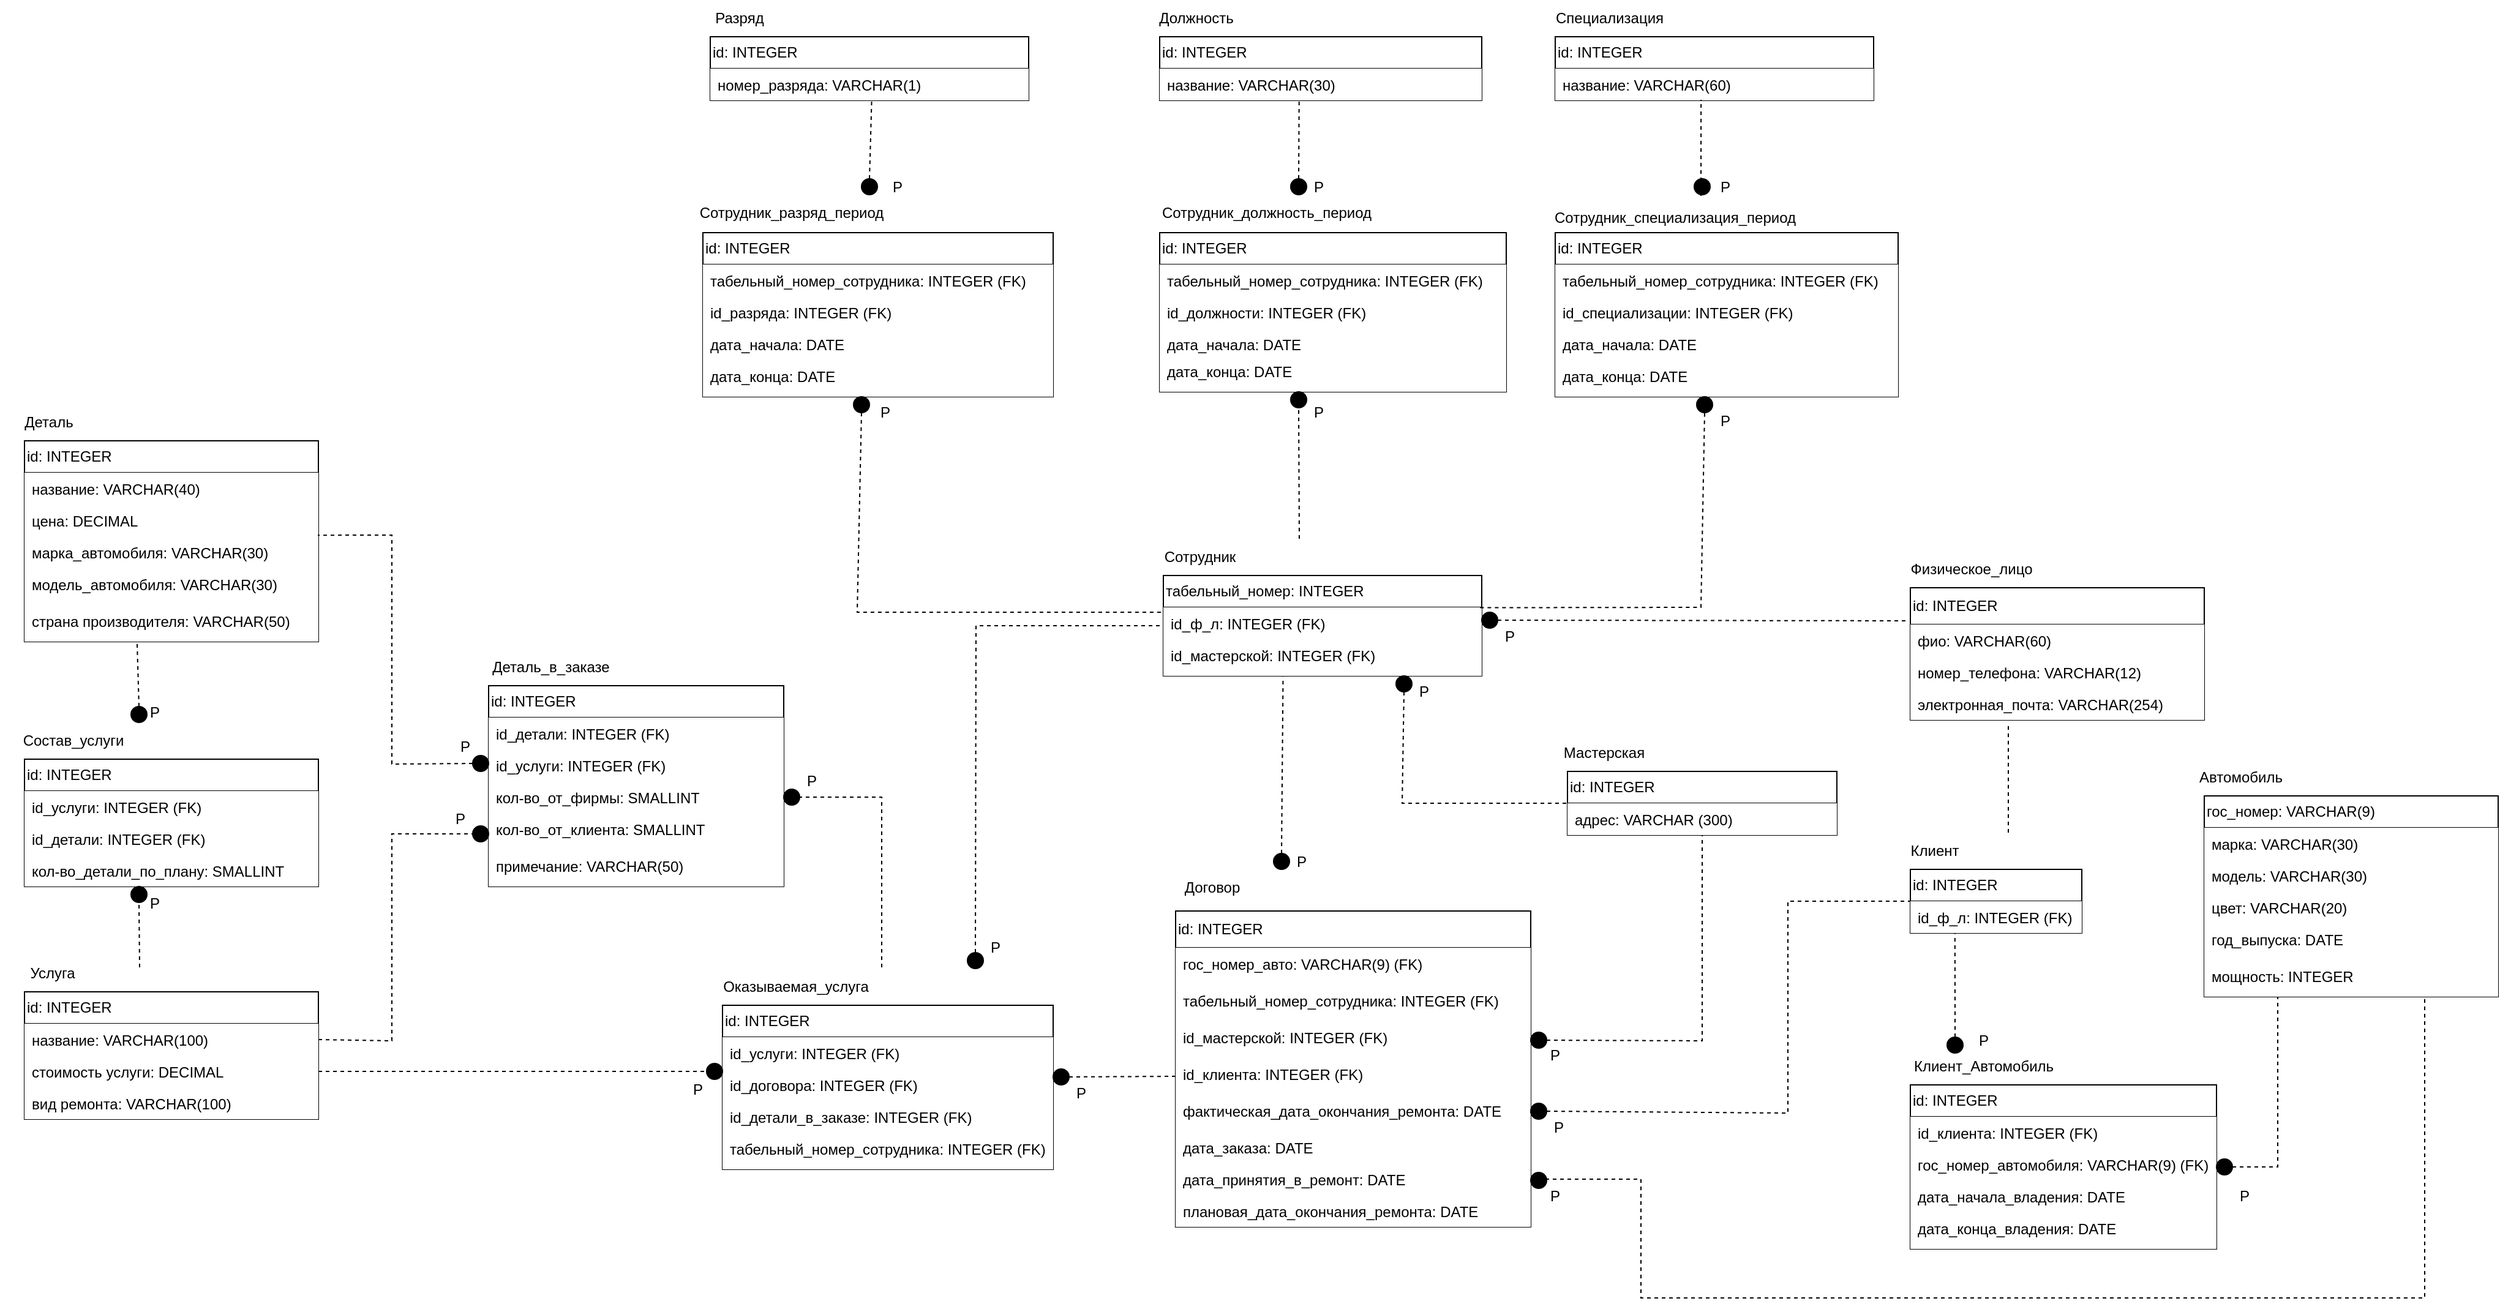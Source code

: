 <mxfile version="24.8.4">
  <diagram name="Страница — 1" id="2CVs9Xa1QXDGv1iycW3B">
    <mxGraphModel dx="3033" dy="1200" grid="1" gridSize="10" guides="1" tooltips="1" connect="1" arrows="1" fold="1" page="1" pageScale="1" pageWidth="827" pageHeight="1169" math="0" shadow="0">
      <root>
        <mxCell id="0" />
        <mxCell id="1" parent="0" />
        <mxCell id="xiNkFP151tywlJjOjJi7-1" value="id: INTEGER" style="swimlane;fontStyle=0;childLayout=stackLayout;horizontal=1;startSize=30;fillColor=default;horizontalStack=0;resizeParent=1;resizeParentMax=0;resizeLast=0;collapsible=1;marginBottom=0;html=1;align=left;" parent="1" vertex="1">
          <mxGeometry x="700" y="764" width="290" height="258" as="geometry">
            <mxRectangle x="190" y="230" width="60" height="30" as="alternateBounds" />
          </mxGeometry>
        </mxCell>
        <mxCell id="xiNkFP151tywlJjOjJi7-140" value="&lt;span style=&quot;text-wrap-mode: nowrap;&quot;&gt;гос_номер_авто: VARCHAR(9) (FK)&lt;/span&gt;" style="text;strokeColor=none;fillColor=default;spacingLeft=4;spacingRight=4;overflow=hidden;rotatable=0;points=[[0,0.5],[1,0.5]];portConstraint=eastwest;fontSize=12;whiteSpace=wrap;html=1;" parent="xiNkFP151tywlJjOjJi7-1" vertex="1">
          <mxGeometry y="30" width="290" height="30" as="geometry" />
        </mxCell>
        <mxCell id="xiNkFP151tywlJjOjJi7-141" value="&lt;span style=&quot;text-wrap-mode: nowrap;&quot;&gt;табельный_номер_сотрудника: INTEGER (FK)&lt;/span&gt;" style="text;strokeColor=none;fillColor=default;spacingLeft=4;spacingRight=4;overflow=hidden;rotatable=0;points=[[0,0.5],[1,0.5]];portConstraint=eastwest;fontSize=12;whiteSpace=wrap;html=1;" parent="xiNkFP151tywlJjOjJi7-1" vertex="1">
          <mxGeometry y="60" width="290" height="30" as="geometry" />
        </mxCell>
        <mxCell id="xiNkFP151tywlJjOjJi7-143" value="&lt;span style=&quot;text-wrap-mode: nowrap;&quot;&gt;id_мастерской: INTEGER (FK)&lt;/span&gt;" style="text;strokeColor=none;fillColor=default;spacingLeft=4;spacingRight=4;overflow=hidden;rotatable=0;points=[[0,0.5],[1,0.5]];portConstraint=eastwest;fontSize=12;whiteSpace=wrap;html=1;" parent="xiNkFP151tywlJjOjJi7-1" vertex="1">
          <mxGeometry y="90" width="290" height="30" as="geometry" />
        </mxCell>
        <mxCell id="xiNkFP151tywlJjOjJi7-144" value="&lt;span style=&quot;text-wrap-mode: nowrap;&quot;&gt;id_клиента: INTEGER (FK)&lt;/span&gt;" style="text;strokeColor=none;fillColor=default;spacingLeft=4;spacingRight=4;overflow=hidden;rotatable=0;points=[[0,0.5],[1,0.5]];portConstraint=eastwest;fontSize=12;whiteSpace=wrap;html=1;" parent="xiNkFP151tywlJjOjJi7-1" vertex="1">
          <mxGeometry y="120" width="290" height="30" as="geometry" />
        </mxCell>
        <mxCell id="xiNkFP151tywlJjOjJi7-47" value="фактическая_дата_окончания_ремонта: DATE" style="text;strokeColor=none;fillColor=default;spacingLeft=4;spacingRight=4;overflow=hidden;rotatable=0;points=[[0,0.5],[1,0.5]];portConstraint=eastwest;fontSize=12;whiteSpace=wrap;html=1;" parent="xiNkFP151tywlJjOjJi7-1" vertex="1">
          <mxGeometry y="150" width="290" height="30" as="geometry" />
        </mxCell>
        <mxCell id="xiNkFP151tywlJjOjJi7-2" value="дата_заказа: DATE" style="text;strokeColor=none;fillColor=default;align=left;verticalAlign=top;spacingLeft=4;spacingRight=4;overflow=hidden;rotatable=0;points=[[0,0.5],[1,0.5]];portConstraint=eastwest;whiteSpace=wrap;html=1;" parent="xiNkFP151tywlJjOjJi7-1" vertex="1">
          <mxGeometry y="180" width="290" height="26" as="geometry" />
        </mxCell>
        <mxCell id="xiNkFP151tywlJjOjJi7-3" value="дата_принятия_в_ремонт: DATE" style="text;strokeColor=none;fillColor=default;align=left;verticalAlign=top;spacingLeft=4;spacingRight=4;overflow=hidden;rotatable=0;points=[[0,0.5],[1,0.5]];portConstraint=eastwest;whiteSpace=wrap;html=1;" parent="xiNkFP151tywlJjOjJi7-1" vertex="1">
          <mxGeometry y="206" width="290" height="26" as="geometry" />
        </mxCell>
        <mxCell id="xiNkFP151tywlJjOjJi7-4" value="плановая_дата_окончания_ремонта: DATE" style="text;strokeColor=none;fillColor=default;align=left;verticalAlign=top;spacingLeft=4;spacingRight=4;overflow=hidden;rotatable=0;points=[[0,0.5],[1,0.5]];portConstraint=eastwest;whiteSpace=wrap;html=1;" parent="xiNkFP151tywlJjOjJi7-1" vertex="1">
          <mxGeometry y="232" width="290" height="26" as="geometry" />
        </mxCell>
        <mxCell id="xiNkFP151tywlJjOjJi7-5" value="Договор" style="text;html=1;align=center;verticalAlign=middle;whiteSpace=wrap;rounded=0;" parent="1" vertex="1">
          <mxGeometry x="700" y="730" width="60" height="30" as="geometry" />
        </mxCell>
        <mxCell id="xiNkFP151tywlJjOjJi7-6" value="id: INTEGER" style="swimlane;fontStyle=0;childLayout=stackLayout;horizontal=1;startSize=26;fillColor=default;horizontalStack=0;resizeParent=1;resizeParentMax=0;resizeLast=0;collapsible=1;marginBottom=0;html=1;align=left;" parent="1" vertex="1">
          <mxGeometry x="1020" y="650" width="220" height="52" as="geometry" />
        </mxCell>
        <mxCell id="xiNkFP151tywlJjOjJi7-7" value="адрес: VARCHAR (300)" style="text;strokeColor=none;fillColor=default;align=left;verticalAlign=top;spacingLeft=4;spacingRight=4;overflow=hidden;rotatable=0;points=[[0,0.5],[1,0.5]];portConstraint=eastwest;whiteSpace=wrap;html=1;" parent="xiNkFP151tywlJjOjJi7-6" vertex="1">
          <mxGeometry y="26" width="220" height="26" as="geometry" />
        </mxCell>
        <mxCell id="xiNkFP151tywlJjOjJi7-10" value="Мастерская" style="text;html=1;align=center;verticalAlign=middle;whiteSpace=wrap;rounded=0;" parent="1" vertex="1">
          <mxGeometry x="1020" y="620" width="60" height="30" as="geometry" />
        </mxCell>
        <mxCell id="xiNkFP151tywlJjOjJi7-11" value="гос_номер: VARCHAR(9)" style="swimlane;fontStyle=0;childLayout=stackLayout;horizontal=1;startSize=26;fillColor=default;horizontalStack=0;resizeParent=1;resizeParentMax=0;resizeLast=0;collapsible=1;marginBottom=0;html=1;align=left;" parent="1" vertex="1">
          <mxGeometry x="1540" y="670" width="240" height="164" as="geometry" />
        </mxCell>
        <mxCell id="xiNkFP151tywlJjOjJi7-12" value="марка: VARCHAR(30)" style="text;strokeColor=none;fillColor=default;align=left;verticalAlign=top;spacingLeft=4;spacingRight=4;overflow=hidden;rotatable=0;points=[[0,0.5],[1,0.5]];portConstraint=eastwest;whiteSpace=wrap;html=1;" parent="xiNkFP151tywlJjOjJi7-11" vertex="1">
          <mxGeometry y="26" width="240" height="26" as="geometry" />
        </mxCell>
        <mxCell id="xiNkFP151tywlJjOjJi7-13" value="модель: VARCHAR(30)" style="text;strokeColor=none;fillColor=default;align=left;verticalAlign=top;spacingLeft=4;spacingRight=4;overflow=hidden;rotatable=0;points=[[0,0.5],[1,0.5]];portConstraint=eastwest;whiteSpace=wrap;html=1;" parent="xiNkFP151tywlJjOjJi7-11" vertex="1">
          <mxGeometry y="52" width="240" height="26" as="geometry" />
        </mxCell>
        <mxCell id="xiNkFP151tywlJjOjJi7-14" value="цвет: VARCHAR(20)" style="text;strokeColor=none;fillColor=default;align=left;verticalAlign=top;spacingLeft=4;spacingRight=4;overflow=hidden;rotatable=0;points=[[0,0.5],[1,0.5]];portConstraint=eastwest;whiteSpace=wrap;html=1;" parent="xiNkFP151tywlJjOjJi7-11" vertex="1">
          <mxGeometry y="78" width="240" height="26" as="geometry" />
        </mxCell>
        <mxCell id="xiNkFP151tywlJjOjJi7-43" value="год_выпуска: DATE" style="text;strokeColor=none;fillColor=default;spacingLeft=4;spacingRight=4;overflow=hidden;rotatable=0;points=[[0,0.5],[1,0.5]];portConstraint=eastwest;fontSize=12;whiteSpace=wrap;html=1;" parent="xiNkFP151tywlJjOjJi7-11" vertex="1">
          <mxGeometry y="104" width="240" height="30" as="geometry" />
        </mxCell>
        <mxCell id="xiNkFP151tywlJjOjJi7-44" value="мощность: INTEGER" style="text;strokeColor=none;fillColor=default;spacingLeft=4;spacingRight=4;overflow=hidden;rotatable=0;points=[[0,0.5],[1,0.5]];portConstraint=eastwest;fontSize=12;whiteSpace=wrap;html=1;" parent="xiNkFP151tywlJjOjJi7-11" vertex="1">
          <mxGeometry y="134" width="240" height="30" as="geometry" />
        </mxCell>
        <mxCell id="xiNkFP151tywlJjOjJi7-15" value="Автомобиль" style="text;html=1;align=center;verticalAlign=middle;whiteSpace=wrap;rounded=0;" parent="1" vertex="1">
          <mxGeometry x="1540" y="640" width="60" height="30" as="geometry" />
        </mxCell>
        <mxCell id="xiNkFP151tywlJjOjJi7-16" value="id: INTEGER" style="swimlane;fontStyle=0;childLayout=stackLayout;horizontal=1;startSize=26;fillColor=default;horizontalStack=0;resizeParent=1;resizeParentMax=0;resizeLast=0;collapsible=1;marginBottom=0;html=1;align=left;" parent="1" vertex="1">
          <mxGeometry x="1300" y="730" width="140" height="52" as="geometry" />
        </mxCell>
        <mxCell id="xiNkFP151tywlJjOjJi7-17" value="id_ф_л: INTEGER (FK)" style="text;strokeColor=none;fillColor=default;align=left;verticalAlign=top;spacingLeft=4;spacingRight=4;overflow=hidden;rotatable=0;points=[[0,0.5],[1,0.5]];portConstraint=eastwest;whiteSpace=wrap;html=1;" parent="xiNkFP151tywlJjOjJi7-16" vertex="1">
          <mxGeometry y="26" width="140" height="26" as="geometry" />
        </mxCell>
        <mxCell id="xiNkFP151tywlJjOjJi7-20" value="Клиент" style="text;html=1;align=center;verticalAlign=middle;whiteSpace=wrap;rounded=0;" parent="1" vertex="1">
          <mxGeometry x="1290" y="700" width="60" height="30" as="geometry" />
        </mxCell>
        <mxCell id="xiNkFP151tywlJjOjJi7-21" value="id: INTEGER" style="swimlane;fontStyle=0;childLayout=stackLayout;horizontal=1;startSize=30;fillColor=default;horizontalStack=0;resizeParent=1;resizeParentMax=0;resizeLast=0;collapsible=1;marginBottom=0;html=1;align=left;" parent="1" vertex="1">
          <mxGeometry x="1300" y="500" width="240" height="108" as="geometry">
            <mxRectangle x="810" y="70" width="60" height="30" as="alternateBounds" />
          </mxGeometry>
        </mxCell>
        <mxCell id="xiNkFP151tywlJjOjJi7-22" value="фио: VARCHAR(60)" style="text;strokeColor=none;fillColor=default;align=left;verticalAlign=top;spacingLeft=4;spacingRight=4;overflow=hidden;rotatable=0;points=[[0,0.5],[1,0.5]];portConstraint=eastwest;whiteSpace=wrap;html=1;" parent="xiNkFP151tywlJjOjJi7-21" vertex="1">
          <mxGeometry y="30" width="240" height="26" as="geometry" />
        </mxCell>
        <mxCell id="xiNkFP151tywlJjOjJi7-23" value="номер_телефона: VARCHAR(12)" style="text;strokeColor=none;fillColor=default;align=left;verticalAlign=top;spacingLeft=4;spacingRight=4;overflow=hidden;rotatable=0;points=[[0,0.5],[1,0.5]];portConstraint=eastwest;whiteSpace=wrap;html=1;" parent="xiNkFP151tywlJjOjJi7-21" vertex="1">
          <mxGeometry y="56" width="240" height="26" as="geometry" />
        </mxCell>
        <mxCell id="xiNkFP151tywlJjOjJi7-24" value="электронная_почта: VARCHAR(254)" style="text;strokeColor=none;fillColor=default;align=left;verticalAlign=top;spacingLeft=4;spacingRight=4;overflow=hidden;rotatable=0;points=[[0,0.5],[1,0.5]];portConstraint=eastwest;whiteSpace=wrap;html=1;" parent="xiNkFP151tywlJjOjJi7-21" vertex="1">
          <mxGeometry y="82" width="240" height="26" as="geometry" />
        </mxCell>
        <mxCell id="xiNkFP151tywlJjOjJi7-25" value="Физическое_лицо" style="text;html=1;align=center;verticalAlign=middle;whiteSpace=wrap;rounded=0;" parent="1" vertex="1">
          <mxGeometry x="1300" y="470" width="100" height="30" as="geometry" />
        </mxCell>
        <mxCell id="xiNkFP151tywlJjOjJi7-26" value="табельный_номер: INTEGER" style="swimlane;fontStyle=0;childLayout=stackLayout;horizontal=1;startSize=26;fillColor=default;horizontalStack=0;resizeParent=1;resizeParentMax=0;resizeLast=0;collapsible=1;marginBottom=0;html=1;align=left;" parent="1" vertex="1">
          <mxGeometry x="690" y="490" width="260" height="82" as="geometry">
            <mxRectangle x="690" y="490" width="200" height="30" as="alternateBounds" />
          </mxGeometry>
        </mxCell>
        <mxCell id="xiNkFP151tywlJjOjJi7-27" value="id_ф_л: INTEGER (FK)" style="text;strokeColor=none;fillColor=default;align=left;verticalAlign=top;spacingLeft=4;spacingRight=4;overflow=hidden;rotatable=0;points=[[0,0.5],[1,0.5]];portConstraint=eastwest;whiteSpace=wrap;html=1;" parent="xiNkFP151tywlJjOjJi7-26" vertex="1">
          <mxGeometry y="26" width="260" height="26" as="geometry" />
        </mxCell>
        <mxCell id="3StZXNFFfLKILfNXtyFA-80" value="id_мастерской: INTEGER (FK)" style="text;strokeColor=none;fillColor=default;spacingLeft=4;spacingRight=4;overflow=hidden;rotatable=0;points=[[0,0.5],[1,0.5]];portConstraint=eastwest;fontSize=12;whiteSpace=wrap;html=1;" parent="xiNkFP151tywlJjOjJi7-26" vertex="1">
          <mxGeometry y="52" width="260" height="30" as="geometry" />
        </mxCell>
        <mxCell id="xiNkFP151tywlJjOjJi7-30" value="Сотрудник" style="text;html=1;align=center;verticalAlign=middle;whiteSpace=wrap;rounded=0;" parent="1" vertex="1">
          <mxGeometry x="690" y="460" width="60" height="30" as="geometry" />
        </mxCell>
        <mxCell id="xiNkFP151tywlJjOjJi7-31" value="id: INTEGER" style="swimlane;fontStyle=0;childLayout=stackLayout;horizontal=1;startSize=26;fillColor=default;horizontalStack=0;resizeParent=1;resizeParentMax=0;resizeLast=0;collapsible=1;marginBottom=0;html=1;align=left;" parent="1" vertex="1">
          <mxGeometry x="-240" y="830" width="240" height="104" as="geometry" />
        </mxCell>
        <mxCell id="xiNkFP151tywlJjOjJi7-32" value="название: VARCHAR(100)" style="text;strokeColor=none;fillColor=default;align=left;verticalAlign=top;spacingLeft=4;spacingRight=4;overflow=hidden;rotatable=0;points=[[0,0.5],[1,0.5]];portConstraint=eastwest;whiteSpace=wrap;html=1;" parent="xiNkFP151tywlJjOjJi7-31" vertex="1">
          <mxGeometry y="26" width="240" height="26" as="geometry" />
        </mxCell>
        <mxCell id="xiNkFP151tywlJjOjJi7-33" value="стоимость услуги: DECIMAL" style="text;strokeColor=none;fillColor=default;align=left;verticalAlign=top;spacingLeft=4;spacingRight=4;overflow=hidden;rotatable=0;points=[[0,0.5],[1,0.5]];portConstraint=eastwest;whiteSpace=wrap;html=1;" parent="xiNkFP151tywlJjOjJi7-31" vertex="1">
          <mxGeometry y="52" width="240" height="26" as="geometry" />
        </mxCell>
        <mxCell id="xiNkFP151tywlJjOjJi7-34" value="вид ремонта: VARCHAR(100)" style="text;strokeColor=none;fillColor=default;align=left;verticalAlign=top;spacingLeft=4;spacingRight=4;overflow=hidden;rotatable=0;points=[[0,0.5],[1,0.5]];portConstraint=eastwest;whiteSpace=wrap;html=1;" parent="xiNkFP151tywlJjOjJi7-31" vertex="1">
          <mxGeometry y="78" width="240" height="26" as="geometry" />
        </mxCell>
        <mxCell id="xiNkFP151tywlJjOjJi7-35" value="Услуга" style="text;html=1;align=center;verticalAlign=middle;whiteSpace=wrap;rounded=0;" parent="1" vertex="1">
          <mxGeometry x="-247" y="800" width="60" height="30" as="geometry" />
        </mxCell>
        <mxCell id="xiNkFP151tywlJjOjJi7-36" value="id: INTEGER" style="swimlane;fontStyle=0;childLayout=stackLayout;horizontal=1;startSize=26;fillColor=default;horizontalStack=0;resizeParent=1;resizeParentMax=0;resizeLast=0;collapsible=1;marginBottom=0;html=1;align=left;" parent="1" vertex="1">
          <mxGeometry x="-240" y="380" width="240" height="164" as="geometry" />
        </mxCell>
        <mxCell id="xiNkFP151tywlJjOjJi7-37" value="название: VARCHAR(40)" style="text;strokeColor=none;fillColor=default;align=left;verticalAlign=top;spacingLeft=4;spacingRight=4;overflow=hidden;rotatable=0;points=[[0,0.5],[1,0.5]];portConstraint=eastwest;whiteSpace=wrap;html=1;" parent="xiNkFP151tywlJjOjJi7-36" vertex="1">
          <mxGeometry y="26" width="240" height="26" as="geometry" />
        </mxCell>
        <mxCell id="xiNkFP151tywlJjOjJi7-38" value="цена: DECIMAL" style="text;strokeColor=none;fillColor=default;align=left;verticalAlign=top;spacingLeft=4;spacingRight=4;overflow=hidden;rotatable=0;points=[[0,0.5],[1,0.5]];portConstraint=eastwest;whiteSpace=wrap;html=1;" parent="xiNkFP151tywlJjOjJi7-36" vertex="1">
          <mxGeometry y="52" width="240" height="26" as="geometry" />
        </mxCell>
        <mxCell id="xiNkFP151tywlJjOjJi7-39" value="марка_автомобиля: VARCHAR(30)" style="text;strokeColor=none;fillColor=default;align=left;verticalAlign=top;spacingLeft=4;spacingRight=4;overflow=hidden;rotatable=0;points=[[0,0.5],[1,0.5]];portConstraint=eastwest;whiteSpace=wrap;html=1;" parent="xiNkFP151tywlJjOjJi7-36" vertex="1">
          <mxGeometry y="78" width="240" height="26" as="geometry" />
        </mxCell>
        <mxCell id="xiNkFP151tywlJjOjJi7-45" value="модель_автомобиля: VARCHAR(30)" style="text;strokeColor=none;fillColor=default;spacingLeft=4;spacingRight=4;overflow=hidden;rotatable=0;points=[[0,0.5],[1,0.5]];portConstraint=eastwest;fontSize=12;whiteSpace=wrap;html=1;" parent="xiNkFP151tywlJjOjJi7-36" vertex="1">
          <mxGeometry y="104" width="240" height="30" as="geometry" />
        </mxCell>
        <mxCell id="xiNkFP151tywlJjOjJi7-46" value="страна производителя: VARCHAR(50)" style="text;strokeColor=none;fillColor=default;spacingLeft=4;spacingRight=4;overflow=hidden;rotatable=0;points=[[0,0.5],[1,0.5]];portConstraint=eastwest;fontSize=12;whiteSpace=wrap;html=1;" parent="xiNkFP151tywlJjOjJi7-36" vertex="1">
          <mxGeometry y="134" width="240" height="30" as="geometry" />
        </mxCell>
        <mxCell id="xiNkFP151tywlJjOjJi7-40" value="Деталь" style="text;html=1;align=center;verticalAlign=middle;whiteSpace=wrap;rounded=0;" parent="1" vertex="1">
          <mxGeometry x="-250" y="350" width="60" height="30" as="geometry" />
        </mxCell>
        <mxCell id="xiNkFP151tywlJjOjJi7-54" value="Сотрудник_разряд_период" style="text;html=1;align=center;verticalAlign=middle;whiteSpace=wrap;rounded=0;" parent="1" vertex="1">
          <mxGeometry x="310" y="179" width="153" height="30" as="geometry" />
        </mxCell>
        <mxCell id="xiNkFP151tywlJjOjJi7-55" value="Сотрудник_специализация_период" style="text;html=1;align=center;verticalAlign=middle;whiteSpace=wrap;rounded=0;" parent="1" vertex="1">
          <mxGeometry x="1003" y="182.5" width="210" height="30" as="geometry" />
        </mxCell>
        <mxCell id="xiNkFP151tywlJjOjJi7-58" value="Сотрудник_должность_период" style="text;html=1;align=center;verticalAlign=middle;whiteSpace=wrap;rounded=0;" parent="1" vertex="1">
          <mxGeometry x="687" y="179" width="175" height="30" as="geometry" />
        </mxCell>
        <mxCell id="xiNkFP151tywlJjOjJi7-59" value="id: INTEGER" style="swimlane;fontStyle=0;childLayout=stackLayout;horizontal=1;startSize=26;fillColor=default;horizontalStack=0;resizeParent=1;resizeParentMax=0;resizeLast=0;collapsible=1;marginBottom=0;html=1;align=left;" parent="1" vertex="1">
          <mxGeometry x="320" y="50" width="260" height="52" as="geometry" />
        </mxCell>
        <mxCell id="xiNkFP151tywlJjOjJi7-60" value="номер_разряда: VARCHAR(1)" style="text;strokeColor=none;fillColor=default;align=left;verticalAlign=top;spacingLeft=4;spacingRight=4;overflow=hidden;rotatable=0;points=[[0,0.5],[1,0.5]];portConstraint=eastwest;whiteSpace=wrap;html=1;" parent="xiNkFP151tywlJjOjJi7-59" vertex="1">
          <mxGeometry y="26" width="260" height="26" as="geometry" />
        </mxCell>
        <mxCell id="xiNkFP151tywlJjOjJi7-63" value="Разряд" style="text;html=1;align=center;verticalAlign=middle;whiteSpace=wrap;rounded=0;" parent="1" vertex="1">
          <mxGeometry x="314" y="20" width="60" height="30" as="geometry" />
        </mxCell>
        <mxCell id="xiNkFP151tywlJjOjJi7-64" value="id: INTEGER" style="swimlane;fontStyle=0;childLayout=stackLayout;horizontal=1;startSize=26;fillColor=default;horizontalStack=0;resizeParent=1;resizeParentMax=0;resizeLast=0;collapsible=1;marginBottom=0;html=1;align=left;" parent="1" vertex="1">
          <mxGeometry x="687" y="50" width="263" height="52" as="geometry" />
        </mxCell>
        <mxCell id="xiNkFP151tywlJjOjJi7-65" value="название: VARCHAR(30)" style="text;strokeColor=none;fillColor=default;align=left;verticalAlign=top;spacingLeft=4;spacingRight=4;overflow=hidden;rotatable=0;points=[[0,0.5],[1,0.5]];portConstraint=eastwest;whiteSpace=wrap;html=1;" parent="xiNkFP151tywlJjOjJi7-64" vertex="1">
          <mxGeometry y="26" width="263" height="26" as="geometry" />
        </mxCell>
        <mxCell id="xiNkFP151tywlJjOjJi7-66" value="Должность" style="text;html=1;align=center;verticalAlign=middle;whiteSpace=wrap;rounded=0;" parent="1" vertex="1">
          <mxGeometry x="687" y="20" width="60" height="30" as="geometry" />
        </mxCell>
        <mxCell id="xiNkFP151tywlJjOjJi7-67" value="id: INTEGER" style="swimlane;fontStyle=0;childLayout=stackLayout;horizontal=1;startSize=26;fillColor=default;horizontalStack=0;resizeParent=1;resizeParentMax=0;resizeLast=0;collapsible=1;marginBottom=0;html=1;align=left;" parent="1" vertex="1">
          <mxGeometry x="1010" y="50" width="260" height="52" as="geometry" />
        </mxCell>
        <mxCell id="xiNkFP151tywlJjOjJi7-68" value="название: VARCHAR(60)" style="text;strokeColor=none;fillColor=default;align=left;verticalAlign=top;spacingLeft=4;spacingRight=4;overflow=hidden;rotatable=0;points=[[0,0.5],[1,0.5]];portConstraint=eastwest;whiteSpace=wrap;html=1;" parent="xiNkFP151tywlJjOjJi7-67" vertex="1">
          <mxGeometry y="26" width="260" height="26" as="geometry" />
        </mxCell>
        <mxCell id="xiNkFP151tywlJjOjJi7-69" value="Специализация" style="text;html=1;align=center;verticalAlign=middle;whiteSpace=wrap;rounded=0;" parent="1" vertex="1">
          <mxGeometry x="1010" y="20" width="89" height="30" as="geometry" />
        </mxCell>
        <mxCell id="xiNkFP151tywlJjOjJi7-72" value="Клиент_Автомобиль" style="text;html=1;align=center;verticalAlign=middle;whiteSpace=wrap;rounded=0;" parent="1" vertex="1">
          <mxGeometry x="1300" y="876" width="120" height="30" as="geometry" />
        </mxCell>
        <mxCell id="xiNkFP151tywlJjOjJi7-75" value="Состав_услуги" style="text;html=1;align=center;verticalAlign=middle;whiteSpace=wrap;rounded=0;" parent="1" vertex="1">
          <mxGeometry x="-260" y="610" width="120" height="30" as="geometry" />
        </mxCell>
        <mxCell id="xiNkFP151tywlJjOjJi7-78" value="Деталь_в_заказе" style="text;html=1;align=center;verticalAlign=middle;whiteSpace=wrap;rounded=0;" parent="1" vertex="1">
          <mxGeometry x="130" y="550" width="120" height="30" as="geometry" />
        </mxCell>
        <mxCell id="xiNkFP151tywlJjOjJi7-81" value="Оказываемая_услуга" style="text;html=1;align=center;verticalAlign=middle;whiteSpace=wrap;rounded=0;" parent="1" vertex="1">
          <mxGeometry x="330" y="811" width="120" height="30" as="geometry" />
        </mxCell>
        <mxCell id="xiNkFP151tywlJjOjJi7-93" value="id: INTEGER" style="swimlane;fontStyle=0;childLayout=stackLayout;horizontal=1;startSize=26;fillColor=default;horizontalStack=0;resizeParent=1;resizeParentMax=0;resizeLast=0;collapsible=1;marginBottom=0;html=1;align=left;" parent="1" vertex="1">
          <mxGeometry x="314" y="210" width="286" height="134" as="geometry" />
        </mxCell>
        <mxCell id="xiNkFP151tywlJjOjJi7-95" value="&lt;span style=&quot;text-wrap-mode: nowrap;&quot;&gt;табельный_номер_сотрудника: INTEGER (FK)&lt;/span&gt;" style="text;strokeColor=none;fillColor=default;align=left;verticalAlign=top;spacingLeft=4;spacingRight=4;overflow=hidden;rotatable=0;points=[[0,0.5],[1,0.5]];portConstraint=eastwest;whiteSpace=wrap;html=1;" parent="xiNkFP151tywlJjOjJi7-93" vertex="1">
          <mxGeometry y="26" width="286" height="26" as="geometry" />
        </mxCell>
        <mxCell id="xiNkFP151tywlJjOjJi7-94" value="&lt;span style=&quot;text-wrap-mode: nowrap;&quot;&gt;id_разряда: INTEGER (FK)&lt;/span&gt;" style="text;strokeColor=none;fillColor=default;align=left;verticalAlign=top;spacingLeft=4;spacingRight=4;overflow=hidden;rotatable=0;points=[[0,0.5],[1,0.5]];portConstraint=eastwest;whiteSpace=wrap;html=1;" parent="xiNkFP151tywlJjOjJi7-93" vertex="1">
          <mxGeometry y="52" width="286" height="26" as="geometry" />
        </mxCell>
        <mxCell id="xiNkFP151tywlJjOjJi7-96" value="&lt;span style=&quot;text-wrap-mode: nowrap;&quot;&gt;дата_начала: DATE&lt;/span&gt;" style="text;strokeColor=none;fillColor=default;align=left;verticalAlign=top;spacingLeft=4;spacingRight=4;overflow=hidden;rotatable=0;points=[[0,0.5],[1,0.5]];portConstraint=eastwest;whiteSpace=wrap;html=1;" parent="xiNkFP151tywlJjOjJi7-93" vertex="1">
          <mxGeometry y="78" width="286" height="26" as="geometry" />
        </mxCell>
        <mxCell id="xiNkFP151tywlJjOjJi7-97" value="дата_конца: DATE" style="text;strokeColor=none;fillColor=default;spacingLeft=4;spacingRight=4;overflow=hidden;rotatable=0;points=[[0,0.5],[1,0.5]];portConstraint=eastwest;fontSize=12;whiteSpace=wrap;html=1;" parent="xiNkFP151tywlJjOjJi7-93" vertex="1">
          <mxGeometry y="104" width="286" height="30" as="geometry" />
        </mxCell>
        <mxCell id="xiNkFP151tywlJjOjJi7-98" value="id: INTEGER" style="swimlane;fontStyle=0;childLayout=stackLayout;horizontal=1;startSize=26;fillColor=default;horizontalStack=0;resizeParent=1;resizeParentMax=0;resizeLast=0;collapsible=1;marginBottom=0;html=1;align=left;" parent="1" vertex="1">
          <mxGeometry x="1010" y="210" width="280" height="134" as="geometry" />
        </mxCell>
        <mxCell id="xiNkFP151tywlJjOjJi7-100" value="&lt;span style=&quot;text-wrap-mode: nowrap;&quot;&gt;табельный_номер_сотрудника: INTEGER (FK)&lt;/span&gt;" style="text;strokeColor=none;fillColor=default;align=left;verticalAlign=top;spacingLeft=4;spacingRight=4;overflow=hidden;rotatable=0;points=[[0,0.5],[1,0.5]];portConstraint=eastwest;whiteSpace=wrap;html=1;" parent="xiNkFP151tywlJjOjJi7-98" vertex="1">
          <mxGeometry y="26" width="280" height="26" as="geometry" />
        </mxCell>
        <mxCell id="xiNkFP151tywlJjOjJi7-99" value="&lt;span style=&quot;text-wrap-mode: nowrap;&quot;&gt;id_специализации: INTEGER (FK)&lt;/span&gt;" style="text;strokeColor=none;fillColor=default;align=left;verticalAlign=top;spacingLeft=4;spacingRight=4;overflow=hidden;rotatable=0;points=[[0,0.5],[1,0.5]];portConstraint=eastwest;whiteSpace=wrap;html=1;" parent="xiNkFP151tywlJjOjJi7-98" vertex="1">
          <mxGeometry y="52" width="280" height="26" as="geometry" />
        </mxCell>
        <mxCell id="xiNkFP151tywlJjOjJi7-101" value="&lt;span style=&quot;text-wrap-mode: nowrap;&quot;&gt;дата_начала: DATE&lt;/span&gt;" style="text;strokeColor=none;fillColor=default;align=left;verticalAlign=top;spacingLeft=4;spacingRight=4;overflow=hidden;rotatable=0;points=[[0,0.5],[1,0.5]];portConstraint=eastwest;whiteSpace=wrap;html=1;" parent="xiNkFP151tywlJjOjJi7-98" vertex="1">
          <mxGeometry y="78" width="280" height="26" as="geometry" />
        </mxCell>
        <mxCell id="xiNkFP151tywlJjOjJi7-102" value="дата_конца: DATE" style="text;strokeColor=none;fillColor=default;spacingLeft=4;spacingRight=4;overflow=hidden;rotatable=0;points=[[0,0.5],[1,0.5]];portConstraint=eastwest;fontSize=12;whiteSpace=wrap;html=1;" parent="xiNkFP151tywlJjOjJi7-98" vertex="1">
          <mxGeometry y="104" width="280" height="30" as="geometry" />
        </mxCell>
        <mxCell id="xiNkFP151tywlJjOjJi7-103" value="id: INTEGER" style="swimlane;fontStyle=0;childLayout=stackLayout;horizontal=1;startSize=26;fillColor=default;horizontalStack=0;resizeParent=1;resizeParentMax=0;resizeLast=0;collapsible=1;marginBottom=0;html=1;align=left;" parent="1" vertex="1">
          <mxGeometry x="687" y="210" width="283" height="130" as="geometry" />
        </mxCell>
        <mxCell id="xiNkFP151tywlJjOjJi7-105" value="&lt;span style=&quot;text-wrap-mode: nowrap;&quot;&gt;табельный_номер_сотрудника: INTEGER (FK)&lt;/span&gt;" style="text;strokeColor=none;fillColor=default;align=left;verticalAlign=top;spacingLeft=4;spacingRight=4;overflow=hidden;rotatable=0;points=[[0,0.5],[1,0.5]];portConstraint=eastwest;whiteSpace=wrap;html=1;" parent="xiNkFP151tywlJjOjJi7-103" vertex="1">
          <mxGeometry y="26" width="283" height="26" as="geometry" />
        </mxCell>
        <mxCell id="xiNkFP151tywlJjOjJi7-104" value="&lt;span style=&quot;text-wrap-mode: nowrap;&quot;&gt;id_должности: INTEGER (FK)&lt;/span&gt;" style="text;strokeColor=none;fillColor=default;align=left;verticalAlign=top;spacingLeft=4;spacingRight=4;overflow=hidden;rotatable=0;points=[[0,0.5],[1,0.5]];portConstraint=eastwest;whiteSpace=wrap;html=1;" parent="xiNkFP151tywlJjOjJi7-103" vertex="1">
          <mxGeometry y="52" width="283" height="26" as="geometry" />
        </mxCell>
        <mxCell id="xiNkFP151tywlJjOjJi7-106" value="&lt;span style=&quot;text-wrap-mode: nowrap;&quot;&gt;дата_начала: DATE&lt;/span&gt;" style="text;strokeColor=none;fillColor=default;align=left;verticalAlign=top;spacingLeft=4;spacingRight=4;overflow=hidden;rotatable=0;points=[[0,0.5],[1,0.5]];portConstraint=eastwest;whiteSpace=wrap;html=1;" parent="xiNkFP151tywlJjOjJi7-103" vertex="1">
          <mxGeometry y="78" width="283" height="22" as="geometry" />
        </mxCell>
        <mxCell id="xiNkFP151tywlJjOjJi7-107" value="дата_конца: DATE" style="text;strokeColor=none;fillColor=default;spacingLeft=4;spacingRight=4;overflow=hidden;rotatable=0;points=[[0,0.5],[1,0.5]];portConstraint=eastwest;fontSize=12;whiteSpace=wrap;html=1;" parent="xiNkFP151tywlJjOjJi7-103" vertex="1">
          <mxGeometry y="100" width="283" height="30" as="geometry" />
        </mxCell>
        <mxCell id="xiNkFP151tywlJjOjJi7-108" value="id: INTEGER" style="swimlane;fontStyle=0;childLayout=stackLayout;horizontal=1;startSize=26;fillColor=default;horizontalStack=0;resizeParent=1;resizeParentMax=0;resizeLast=0;collapsible=1;marginBottom=0;html=1;align=left;" parent="1" vertex="1">
          <mxGeometry x="1300" y="906" width="250" height="134" as="geometry" />
        </mxCell>
        <mxCell id="xiNkFP151tywlJjOjJi7-109" value="&lt;span style=&quot;text-wrap-mode: nowrap;&quot;&gt;id_клиента: INTEGER (FK)&lt;/span&gt;" style="text;strokeColor=none;fillColor=default;align=left;verticalAlign=top;spacingLeft=4;spacingRight=4;overflow=hidden;rotatable=0;points=[[0,0.5],[1,0.5]];portConstraint=eastwest;whiteSpace=wrap;html=1;" parent="xiNkFP151tywlJjOjJi7-108" vertex="1">
          <mxGeometry y="26" width="250" height="26" as="geometry" />
        </mxCell>
        <mxCell id="xiNkFP151tywlJjOjJi7-110" value="&lt;span style=&quot;text-wrap-mode: nowrap;&quot;&gt;гос_номер_автомобиля: VARCHAR(9) (FK)&lt;/span&gt;" style="text;strokeColor=none;fillColor=default;align=left;verticalAlign=top;spacingLeft=4;spacingRight=4;overflow=hidden;rotatable=0;points=[[0,0.5],[1,0.5]];portConstraint=eastwest;whiteSpace=wrap;html=1;" parent="xiNkFP151tywlJjOjJi7-108" vertex="1">
          <mxGeometry y="52" width="250" height="26" as="geometry" />
        </mxCell>
        <mxCell id="xiNkFP151tywlJjOjJi7-111" value="&lt;span style=&quot;text-wrap-mode: nowrap;&quot;&gt;дата_начала_владения: DATE&lt;/span&gt;" style="text;strokeColor=none;fillColor=default;align=left;verticalAlign=top;spacingLeft=4;spacingRight=4;overflow=hidden;rotatable=0;points=[[0,0.5],[1,0.5]];portConstraint=eastwest;whiteSpace=wrap;html=1;" parent="xiNkFP151tywlJjOjJi7-108" vertex="1">
          <mxGeometry y="78" width="250" height="26" as="geometry" />
        </mxCell>
        <mxCell id="xiNkFP151tywlJjOjJi7-112" value="&lt;span style=&quot;text-wrap-mode: nowrap;&quot;&gt;дата_конца_владения: DATE&lt;/span&gt;" style="text;strokeColor=none;fillColor=default;spacingLeft=4;spacingRight=4;overflow=hidden;rotatable=0;points=[[0,0.5],[1,0.5]];portConstraint=eastwest;fontSize=12;whiteSpace=wrap;html=1;" parent="xiNkFP151tywlJjOjJi7-108" vertex="1">
          <mxGeometry y="104" width="250" height="30" as="geometry" />
        </mxCell>
        <mxCell id="xiNkFP151tywlJjOjJi7-113" value="id: INTEGER" style="swimlane;fontStyle=0;childLayout=stackLayout;horizontal=1;startSize=26;fillColor=default;horizontalStack=0;resizeParent=1;resizeParentMax=0;resizeLast=0;collapsible=1;marginBottom=0;html=1;align=left;" parent="1" vertex="1">
          <mxGeometry x="-240" y="640" width="240" height="104" as="geometry" />
        </mxCell>
        <mxCell id="xiNkFP151tywlJjOjJi7-114" value="&lt;span style=&quot;text-wrap-mode: nowrap;&quot;&gt;id_услуги: INTEGER (FK)&lt;/span&gt;" style="text;strokeColor=none;fillColor=default;align=left;verticalAlign=top;spacingLeft=4;spacingRight=4;overflow=hidden;rotatable=0;points=[[0,0.5],[1,0.5]];portConstraint=eastwest;whiteSpace=wrap;html=1;" parent="xiNkFP151tywlJjOjJi7-113" vertex="1">
          <mxGeometry y="26" width="240" height="26" as="geometry" />
        </mxCell>
        <mxCell id="xiNkFP151tywlJjOjJi7-115" value="&lt;span style=&quot;text-wrap-mode: nowrap;&quot;&gt;id_детали: INTEGER (FK)&lt;/span&gt;" style="text;strokeColor=none;fillColor=default;align=left;verticalAlign=top;spacingLeft=4;spacingRight=4;overflow=hidden;rotatable=0;points=[[0,0.5],[1,0.5]];portConstraint=eastwest;whiteSpace=wrap;html=1;" parent="xiNkFP151tywlJjOjJi7-113" vertex="1">
          <mxGeometry y="52" width="240" height="26" as="geometry" />
        </mxCell>
        <mxCell id="xiNkFP151tywlJjOjJi7-116" value="&lt;span style=&quot;text-wrap-mode: nowrap;&quot;&gt;кол-во_детали_по_плану: SMALLINT&lt;/span&gt;" style="text;strokeColor=none;fillColor=default;align=left;verticalAlign=top;spacingLeft=4;spacingRight=4;overflow=hidden;rotatable=0;points=[[0,0.5],[1,0.5]];portConstraint=eastwest;whiteSpace=wrap;html=1;" parent="xiNkFP151tywlJjOjJi7-113" vertex="1">
          <mxGeometry y="78" width="240" height="26" as="geometry" />
        </mxCell>
        <mxCell id="xiNkFP151tywlJjOjJi7-118" value="id: INTEGER" style="swimlane;fontStyle=0;childLayout=stackLayout;horizontal=1;startSize=26;fillColor=default;horizontalStack=0;resizeParent=1;resizeParentMax=0;resizeLast=0;collapsible=1;marginBottom=0;html=1;align=left;" parent="1" vertex="1">
          <mxGeometry x="139" y="580" width="241" height="164" as="geometry" />
        </mxCell>
        <mxCell id="xiNkFP151tywlJjOjJi7-120" value="&lt;span style=&quot;text-wrap-mode: nowrap;&quot;&gt;id_детали: INTEGER (FK)&lt;/span&gt;" style="text;strokeColor=none;fillColor=default;align=left;verticalAlign=top;spacingLeft=4;spacingRight=4;overflow=hidden;rotatable=0;points=[[0,0.5],[1,0.5]];portConstraint=eastwest;whiteSpace=wrap;html=1;" parent="xiNkFP151tywlJjOjJi7-118" vertex="1">
          <mxGeometry y="26" width="241" height="26" as="geometry" />
        </mxCell>
        <mxCell id="xiNkFP151tywlJjOjJi7-119" value="&lt;span style=&quot;text-wrap-mode: nowrap;&quot;&gt;id_услуги: INTEGER (FK)&lt;/span&gt;" style="text;strokeColor=none;fillColor=default;align=left;verticalAlign=top;spacingLeft=4;spacingRight=4;overflow=hidden;rotatable=0;points=[[0,0.5],[1,0.5]];portConstraint=eastwest;whiteSpace=wrap;html=1;" parent="xiNkFP151tywlJjOjJi7-118" vertex="1">
          <mxGeometry y="52" width="241" height="26" as="geometry" />
        </mxCell>
        <mxCell id="xiNkFP151tywlJjOjJi7-121" value="&lt;span style=&quot;text-wrap-mode: nowrap;&quot;&gt;кол-во_от_фирмы: SMALLINT&lt;/span&gt;" style="text;strokeColor=none;fillColor=default;align=left;verticalAlign=top;spacingLeft=4;spacingRight=4;overflow=hidden;rotatable=0;points=[[0,0.5],[1,0.5]];portConstraint=eastwest;whiteSpace=wrap;html=1;" parent="xiNkFP151tywlJjOjJi7-118" vertex="1">
          <mxGeometry y="78" width="241" height="26" as="geometry" />
        </mxCell>
        <mxCell id="xiNkFP151tywlJjOjJi7-122" value="&lt;span style=&quot;text-wrap-mode: nowrap;&quot;&gt;кол-во_от_клиента: SMALLINT&lt;/span&gt;" style="text;strokeColor=none;fillColor=default;spacingLeft=4;spacingRight=4;overflow=hidden;rotatable=0;points=[[0,0.5],[1,0.5]];portConstraint=eastwest;fontSize=12;whiteSpace=wrap;html=1;" parent="xiNkFP151tywlJjOjJi7-118" vertex="1">
          <mxGeometry y="104" width="241" height="30" as="geometry" />
        </mxCell>
        <mxCell id="xiNkFP151tywlJjOjJi7-123" value="примечание: VARCHAR(50)" style="text;strokeColor=none;fillColor=default;spacingLeft=4;spacingRight=4;overflow=hidden;rotatable=0;points=[[0,0.5],[1,0.5]];portConstraint=eastwest;fontSize=12;whiteSpace=wrap;html=1;" parent="xiNkFP151tywlJjOjJi7-118" vertex="1">
          <mxGeometry y="134" width="241" height="30" as="geometry" />
        </mxCell>
        <mxCell id="xiNkFP151tywlJjOjJi7-124" value="id: INTEGER" style="swimlane;fontStyle=0;childLayout=stackLayout;horizontal=1;startSize=26;fillColor=default;horizontalStack=0;resizeParent=1;resizeParentMax=0;resizeLast=0;collapsible=1;marginBottom=0;html=1;align=left;" parent="1" vertex="1">
          <mxGeometry x="330" y="841" width="270" height="134" as="geometry" />
        </mxCell>
        <mxCell id="xiNkFP151tywlJjOjJi7-126" value="&lt;span style=&quot;text-wrap-mode: nowrap;&quot;&gt;id_услуги: INTEGER (FK)&lt;/span&gt;" style="text;strokeColor=none;fillColor=default;align=left;verticalAlign=top;spacingLeft=4;spacingRight=4;overflow=hidden;rotatable=0;points=[[0,0.5],[1,0.5]];portConstraint=eastwest;whiteSpace=wrap;html=1;" parent="xiNkFP151tywlJjOjJi7-124" vertex="1">
          <mxGeometry y="26" width="270" height="26" as="geometry" />
        </mxCell>
        <mxCell id="xiNkFP151tywlJjOjJi7-125" value="&lt;span style=&quot;text-wrap-mode: nowrap;&quot;&gt;id_договора: INTEGER (FK)&lt;/span&gt;" style="text;strokeColor=none;fillColor=default;align=left;verticalAlign=top;spacingLeft=4;spacingRight=4;overflow=hidden;rotatable=0;points=[[0,0.5],[1,0.5]];portConstraint=eastwest;whiteSpace=wrap;html=1;" parent="xiNkFP151tywlJjOjJi7-124" vertex="1">
          <mxGeometry y="52" width="270" height="26" as="geometry" />
        </mxCell>
        <mxCell id="xiNkFP151tywlJjOjJi7-127" value="&lt;span style=&quot;text-wrap-mode: nowrap;&quot;&gt;id_детали_в_заказе: INTEGER (FK)&lt;/span&gt;" style="text;strokeColor=none;fillColor=default;align=left;verticalAlign=top;spacingLeft=4;spacingRight=4;overflow=hidden;rotatable=0;points=[[0,0.5],[1,0.5]];portConstraint=eastwest;whiteSpace=wrap;html=1;" parent="xiNkFP151tywlJjOjJi7-124" vertex="1">
          <mxGeometry y="78" width="270" height="26" as="geometry" />
        </mxCell>
        <mxCell id="xiNkFP151tywlJjOjJi7-128" value="&lt;span style=&quot;text-wrap-mode: nowrap;&quot;&gt;табельный_номер_сотрудника: INTEGER (FK)&lt;/span&gt;" style="text;strokeColor=none;fillColor=default;spacingLeft=4;spacingRight=4;overflow=hidden;rotatable=0;points=[[0,0.5],[1,0.5]];portConstraint=eastwest;fontSize=12;whiteSpace=wrap;html=1;" parent="xiNkFP151tywlJjOjJi7-124" vertex="1">
          <mxGeometry y="104" width="270" height="30" as="geometry" />
        </mxCell>
        <mxCell id="3StZXNFFfLKILfNXtyFA-4" value="" style="endArrow=none;html=1;rounded=0;exitX=1;exitY=0.5;exitDx=0;exitDy=0;" parent="1" source="xiNkFP151tywlJjOjJi7-121" target="3StZXNFFfLKILfNXtyFA-2" edge="1">
          <mxGeometry width="50" height="50" relative="1" as="geometry">
            <mxPoint x="380" y="671" as="sourcePoint" />
            <mxPoint x="480" y="800" as="targetPoint" />
            <Array as="points" />
          </mxGeometry>
        </mxCell>
        <mxCell id="3StZXNFFfLKILfNXtyFA-2" value="" style="ellipse;whiteSpace=wrap;html=1;aspect=fixed;fillColor=#000000;" parent="1" vertex="1">
          <mxGeometry x="380" y="664.5" width="13" height="13" as="geometry" />
        </mxCell>
        <mxCell id="3StZXNFFfLKILfNXtyFA-5" value="P" style="text;html=1;align=center;verticalAlign=middle;whiteSpace=wrap;rounded=0;" parent="1" vertex="1">
          <mxGeometry x="393" y="651.5" width="20" height="13" as="geometry" />
        </mxCell>
        <mxCell id="3StZXNFFfLKILfNXtyFA-6" value="" style="ellipse;whiteSpace=wrap;html=1;aspect=fixed;fillColor=#000000;" parent="1" vertex="1">
          <mxGeometry x="126" y="637" width="13" height="13" as="geometry" />
        </mxCell>
        <mxCell id="3StZXNFFfLKILfNXtyFA-9" value="P" style="text;html=1;align=center;verticalAlign=middle;whiteSpace=wrap;rounded=0;" parent="1" vertex="1">
          <mxGeometry x="110" y="620" width="20" height="20" as="geometry" />
        </mxCell>
        <mxCell id="3StZXNFFfLKILfNXtyFA-10" value="" style="ellipse;whiteSpace=wrap;html=1;aspect=fixed;fillColor=#000000;" parent="1" vertex="1">
          <mxGeometry x="126" y="694.5" width="13" height="13" as="geometry" />
        </mxCell>
        <mxCell id="3StZXNFFfLKILfNXtyFA-11" value="P" style="text;html=1;align=center;verticalAlign=middle;whiteSpace=wrap;rounded=0;" parent="1" vertex="1">
          <mxGeometry x="106" y="677.5" width="20" height="23" as="geometry" />
        </mxCell>
        <mxCell id="3StZXNFFfLKILfNXtyFA-12" value="" style="ellipse;whiteSpace=wrap;html=1;aspect=fixed;fillColor=#000000;" parent="1" vertex="1">
          <mxGeometry x="-153" y="744" width="13" height="13" as="geometry" />
        </mxCell>
        <mxCell id="3StZXNFFfLKILfNXtyFA-13" value="P" style="text;html=1;align=center;verticalAlign=middle;whiteSpace=wrap;rounded=0;" parent="1" vertex="1">
          <mxGeometry x="-140" y="751" width="13" height="13" as="geometry" />
        </mxCell>
        <mxCell id="3StZXNFFfLKILfNXtyFA-15" value="" style="ellipse;whiteSpace=wrap;html=1;aspect=fixed;fillColor=#000000;" parent="1" vertex="1">
          <mxGeometry x="-153" y="597" width="13" height="13" as="geometry" />
        </mxCell>
        <mxCell id="3StZXNFFfLKILfNXtyFA-16" value="P" style="text;html=1;align=center;verticalAlign=middle;whiteSpace=wrap;rounded=0;" parent="1" vertex="1">
          <mxGeometry x="-140" y="595" width="13" height="13" as="geometry" />
        </mxCell>
        <mxCell id="3StZXNFFfLKILfNXtyFA-19" value="" style="ellipse;whiteSpace=wrap;html=1;aspect=fixed;fillColor=#000000;" parent="1" vertex="1">
          <mxGeometry x="317" y="888.5" width="13" height="13" as="geometry" />
        </mxCell>
        <mxCell id="3StZXNFFfLKILfNXtyFA-20" value="P" style="text;html=1;align=center;verticalAlign=middle;whiteSpace=wrap;rounded=0;" parent="1" vertex="1">
          <mxGeometry x="300" y="903" width="20" height="13" as="geometry" />
        </mxCell>
        <mxCell id="3StZXNFFfLKILfNXtyFA-21" value="" style="ellipse;whiteSpace=wrap;html=1;aspect=fixed;fillColor=#000000;" parent="1" vertex="1">
          <mxGeometry x="600" y="893" width="13" height="13" as="geometry" />
        </mxCell>
        <mxCell id="3StZXNFFfLKILfNXtyFA-22" value="P" style="text;html=1;align=center;verticalAlign=middle;whiteSpace=wrap;rounded=0;" parent="1" vertex="1">
          <mxGeometry x="613" y="906" width="20" height="13" as="geometry" />
        </mxCell>
        <mxCell id="3StZXNFFfLKILfNXtyFA-27" value="" style="ellipse;whiteSpace=wrap;html=1;aspect=fixed;fillColor=#000000;" parent="1" vertex="1">
          <mxGeometry x="990" y="863" width="13" height="13" as="geometry" />
        </mxCell>
        <mxCell id="3StZXNFFfLKILfNXtyFA-28" value="P" style="text;html=1;align=center;verticalAlign=middle;whiteSpace=wrap;rounded=0;" parent="1" vertex="1">
          <mxGeometry x="1000" y="875.5" width="20" height="13" as="geometry" />
        </mxCell>
        <mxCell id="3StZXNFFfLKILfNXtyFA-30" value="" style="ellipse;whiteSpace=wrap;html=1;aspect=fixed;fillColor=#000000;" parent="1" vertex="1">
          <mxGeometry x="1330" y="867" width="13" height="13" as="geometry" />
        </mxCell>
        <mxCell id="3StZXNFFfLKILfNXtyFA-31" value="P" style="text;html=1;align=center;verticalAlign=middle;whiteSpace=wrap;rounded=0;" parent="1" vertex="1">
          <mxGeometry x="1350" y="863" width="20" height="13" as="geometry" />
        </mxCell>
        <mxCell id="3StZXNFFfLKILfNXtyFA-34" value="" style="ellipse;whiteSpace=wrap;html=1;aspect=fixed;fillColor=#000000;" parent="1" vertex="1">
          <mxGeometry x="1550" y="966.5" width="13" height="13" as="geometry" />
        </mxCell>
        <mxCell id="3StZXNFFfLKILfNXtyFA-35" value="P" style="text;html=1;align=center;verticalAlign=middle;whiteSpace=wrap;rounded=0;" parent="1" vertex="1">
          <mxGeometry x="1563" y="990" width="20" height="13" as="geometry" />
        </mxCell>
        <mxCell id="3StZXNFFfLKILfNXtyFA-37" value="P" style="text;html=1;align=center;verticalAlign=middle;whiteSpace=wrap;rounded=0;" parent="1" vertex="1">
          <mxGeometry x="963" y="533" width="20" height="13" as="geometry" />
        </mxCell>
        <mxCell id="3StZXNFFfLKILfNXtyFA-39" value="P" style="text;html=1;align=center;verticalAlign=middle;whiteSpace=wrap;rounded=0;" parent="1" vertex="1">
          <mxGeometry x="893" y="578" width="20" height="13" as="geometry" />
        </mxCell>
        <mxCell id="3StZXNFFfLKILfNXtyFA-40" value="" style="ellipse;whiteSpace=wrap;html=1;aspect=fixed;fillColor=#000000;" parent="1" vertex="1">
          <mxGeometry x="780" y="717" width="13" height="13" as="geometry" />
        </mxCell>
        <mxCell id="3StZXNFFfLKILfNXtyFA-42" value="P" style="text;html=1;align=center;verticalAlign=middle;whiteSpace=wrap;rounded=0;" parent="1" vertex="1">
          <mxGeometry x="793" y="717" width="20" height="13" as="geometry" />
        </mxCell>
        <mxCell id="3StZXNFFfLKILfNXtyFA-43" value="" style="ellipse;whiteSpace=wrap;html=1;aspect=fixed;fillColor=#000000;" parent="1" vertex="1">
          <mxGeometry x="794" y="340" width="13" height="13" as="geometry" />
        </mxCell>
        <mxCell id="3StZXNFFfLKILfNXtyFA-44" value="P" style="text;html=1;align=center;verticalAlign=middle;whiteSpace=wrap;rounded=0;" parent="1" vertex="1">
          <mxGeometry x="807" y="350" width="20" height="13" as="geometry" />
        </mxCell>
        <mxCell id="3StZXNFFfLKILfNXtyFA-45" value="" style="ellipse;whiteSpace=wrap;html=1;aspect=fixed;fillColor=#000000;" parent="1" vertex="1">
          <mxGeometry x="794" y="166" width="13" height="13" as="geometry" />
        </mxCell>
        <mxCell id="3StZXNFFfLKILfNXtyFA-46" value="P" style="text;html=1;align=center;verticalAlign=middle;whiteSpace=wrap;rounded=0;" parent="1" vertex="1">
          <mxGeometry x="807" y="166" width="20" height="13" as="geometry" />
        </mxCell>
        <mxCell id="3StZXNFFfLKILfNXtyFA-47" value="" style="endArrow=none;dashed=1;html=1;rounded=0;entryX=0.507;entryY=0.983;entryDx=0;entryDy=0;entryPerimeter=0;exitX=0.5;exitY=0;exitDx=0;exitDy=0;" parent="1" source="3StZXNFFfLKILfNXtyFA-78" target="xiNkFP151tywlJjOjJi7-60" edge="1">
          <mxGeometry width="50" height="50" relative="1" as="geometry">
            <mxPoint x="452.828" y="159.172" as="sourcePoint" />
            <mxPoint x="790" y="320" as="targetPoint" />
          </mxGeometry>
        </mxCell>
        <mxCell id="3StZXNFFfLKILfNXtyFA-48" value="" style="endArrow=none;dashed=1;html=1;rounded=0;exitX=0.5;exitY=1;exitDx=0;exitDy=0;entryX=0;entryY=0.154;entryDx=0;entryDy=0;entryPerimeter=0;" parent="1" source="3StZXNFFfLKILfNXtyFA-58" target="xiNkFP151tywlJjOjJi7-27" edge="1">
          <mxGeometry width="50" height="50" relative="1" as="geometry">
            <mxPoint x="740" y="370" as="sourcePoint" />
            <mxPoint x="790" y="320" as="targetPoint" />
            <Array as="points">
              <mxPoint x="440" y="520" />
            </Array>
          </mxGeometry>
        </mxCell>
        <mxCell id="3StZXNFFfLKILfNXtyFA-49" value="" style="endArrow=none;dashed=1;html=1;rounded=0;entryX=0.458;entryY=0.979;entryDx=0;entryDy=0;entryPerimeter=0;" parent="1" target="xiNkFP151tywlJjOjJi7-68" edge="1">
          <mxGeometry width="50" height="50" relative="1" as="geometry">
            <mxPoint x="1129" y="180" as="sourcePoint" />
            <mxPoint x="940" y="340" as="targetPoint" />
          </mxGeometry>
        </mxCell>
        <mxCell id="3StZXNFFfLKILfNXtyFA-36" value="" style="ellipse;whiteSpace=wrap;html=1;aspect=fixed;fillColor=#000000;" parent="1" vertex="1">
          <mxGeometry x="950" y="520" width="13" height="13" as="geometry" />
        </mxCell>
        <mxCell id="3StZXNFFfLKILfNXtyFA-58" value="" style="ellipse;whiteSpace=wrap;html=1;aspect=fixed;fillColor=#000000;" parent="1" vertex="1">
          <mxGeometry x="437" y="344" width="13" height="13" as="geometry" />
        </mxCell>
        <mxCell id="3StZXNFFfLKILfNXtyFA-65" value="" style="endArrow=none;dashed=1;html=1;rounded=0;entryX=0.5;entryY=1;entryDx=0;entryDy=0;exitX=0.995;exitY=0.011;exitDx=0;exitDy=0;exitPerimeter=0;" parent="1" source="xiNkFP151tywlJjOjJi7-27" edge="1">
          <mxGeometry width="50" height="50" relative="1" as="geometry">
            <mxPoint x="910" y="540" as="sourcePoint" />
            <mxPoint x="1132" y="357" as="targetPoint" />
            <Array as="points">
              <mxPoint x="1129" y="516" />
            </Array>
          </mxGeometry>
        </mxCell>
        <mxCell id="3StZXNFFfLKILfNXtyFA-70" value="" style="ellipse;whiteSpace=wrap;html=1;aspect=fixed;fillColor=#000000;" parent="1" vertex="1">
          <mxGeometry x="1125.5" y="344" width="13" height="13" as="geometry" />
        </mxCell>
        <mxCell id="3StZXNFFfLKILfNXtyFA-72" value="P" style="text;html=1;align=center;verticalAlign=middle;whiteSpace=wrap;rounded=0;" parent="1" vertex="1">
          <mxGeometry x="453" y="350" width="20" height="13" as="geometry" />
        </mxCell>
        <mxCell id="3StZXNFFfLKILfNXtyFA-74" value="P" style="text;html=1;align=center;verticalAlign=middle;whiteSpace=wrap;rounded=0;" parent="1" vertex="1">
          <mxGeometry x="1138.5" y="357" width="20" height="13" as="geometry" />
        </mxCell>
        <mxCell id="3StZXNFFfLKILfNXtyFA-75" value="" style="ellipse;whiteSpace=wrap;html=1;aspect=fixed;fillColor=#000000;" parent="1" vertex="1">
          <mxGeometry x="530" y="798" width="13" height="13" as="geometry" />
        </mxCell>
        <mxCell id="3StZXNFFfLKILfNXtyFA-76" value="P" style="text;html=1;align=center;verticalAlign=middle;whiteSpace=wrap;rounded=0;" parent="1" vertex="1">
          <mxGeometry x="543" y="787" width="20" height="13" as="geometry" />
        </mxCell>
        <mxCell id="3StZXNFFfLKILfNXtyFA-77" value="P" style="text;html=1;align=center;verticalAlign=middle;whiteSpace=wrap;rounded=0;" parent="1" vertex="1">
          <mxGeometry x="463" y="166" width="20" height="13" as="geometry" />
        </mxCell>
        <mxCell id="3StZXNFFfLKILfNXtyFA-78" value="" style="ellipse;whiteSpace=wrap;html=1;aspect=fixed;fillColor=#000000;" parent="1" vertex="1">
          <mxGeometry x="443.5" y="166" width="13" height="13" as="geometry" />
        </mxCell>
        <mxCell id="3StZXNFFfLKILfNXtyFA-81" value="" style="ellipse;whiteSpace=wrap;html=1;aspect=fixed;fillColor=#000000;" parent="1" vertex="1">
          <mxGeometry x="1123.5" y="166" width="13" height="13" as="geometry" />
        </mxCell>
        <mxCell id="3StZXNFFfLKILfNXtyFA-85" value="P" style="text;html=1;align=center;verticalAlign=middle;whiteSpace=wrap;rounded=0;" parent="1" vertex="1">
          <mxGeometry x="1138.5" y="166" width="20" height="13" as="geometry" />
        </mxCell>
        <mxCell id="3StZXNFFfLKILfNXtyFA-86" value="" style="endArrow=none;dashed=1;html=1;rounded=0;entryX=0.433;entryY=0.923;entryDx=0;entryDy=0;entryPerimeter=0;exitX=0.5;exitY=0;exitDx=0;exitDy=0;" parent="1" source="3StZXNFFfLKILfNXtyFA-45" target="xiNkFP151tywlJjOjJi7-65" edge="1">
          <mxGeometry width="50" height="50" relative="1" as="geometry">
            <mxPoint x="730" y="380" as="sourcePoint" />
            <mxPoint x="780" y="330" as="targetPoint" />
          </mxGeometry>
        </mxCell>
        <mxCell id="3StZXNFFfLKILfNXtyFA-87" value="" style="endArrow=none;dashed=1;html=1;rounded=0;entryX=0.5;entryY=1;entryDx=0;entryDy=0;" parent="1" target="3StZXNFFfLKILfNXtyFA-43" edge="1">
          <mxGeometry width="50" height="50" relative="1" as="geometry">
            <mxPoint x="801" y="460" as="sourcePoint" />
            <mxPoint x="820" y="450" as="targetPoint" />
          </mxGeometry>
        </mxCell>
        <mxCell id="3StZXNFFfLKILfNXtyFA-88" value="" style="endArrow=none;dashed=1;html=1;rounded=0;entryX=0;entryY=0.5;entryDx=0;entryDy=0;exitX=0.5;exitY=1;exitDx=0;exitDy=0;" parent="1" source="3StZXNFFfLKILfNXtyFA-38" target="xiNkFP151tywlJjOjJi7-6" edge="1">
          <mxGeometry width="50" height="50" relative="1" as="geometry">
            <mxPoint x="880" y="670" as="sourcePoint" />
            <mxPoint x="930" y="620" as="targetPoint" />
            <Array as="points">
              <mxPoint x="885" y="676" />
            </Array>
          </mxGeometry>
        </mxCell>
        <mxCell id="3StZXNFFfLKILfNXtyFA-90" value="" style="endArrow=none;dashed=1;html=1;rounded=0;entryX=0;entryY=0.5;entryDx=0;entryDy=0;exitX=0.75;exitY=1;exitDx=0;exitDy=0;" parent="1" source="xiNkFP151tywlJjOjJi7-26" target="3StZXNFFfLKILfNXtyFA-38" edge="1">
          <mxGeometry width="50" height="50" relative="1" as="geometry">
            <mxPoint x="885" y="572" as="sourcePoint" />
            <mxPoint x="1020" y="676" as="targetPoint" />
            <Array as="points" />
          </mxGeometry>
        </mxCell>
        <mxCell id="3StZXNFFfLKILfNXtyFA-38" value="" style="ellipse;whiteSpace=wrap;html=1;aspect=fixed;fillColor=#000000;" parent="1" vertex="1">
          <mxGeometry x="880" y="572" width="13" height="13" as="geometry" />
        </mxCell>
        <mxCell id="3StZXNFFfLKILfNXtyFA-91" value="" style="endArrow=none;dashed=1;html=1;rounded=0;exitX=0.5;exitY=0;exitDx=0;exitDy=0;entryX=0.376;entryY=1.027;entryDx=0;entryDy=0;entryPerimeter=0;" parent="1" source="3StZXNFFfLKILfNXtyFA-40" target="3StZXNFFfLKILfNXtyFA-80" edge="1">
          <mxGeometry width="50" height="50" relative="1" as="geometry">
            <mxPoint x="790" y="650" as="sourcePoint" />
            <mxPoint x="840" y="600" as="targetPoint" />
          </mxGeometry>
        </mxCell>
        <mxCell id="3StZXNFFfLKILfNXtyFA-92" value="" style="endArrow=none;dashed=1;html=1;rounded=0;entryX=0;entryY=0.5;entryDx=0;entryDy=0;exitX=0.5;exitY=0;exitDx=0;exitDy=0;" parent="1" source="3StZXNFFfLKILfNXtyFA-75" target="xiNkFP151tywlJjOjJi7-26" edge="1">
          <mxGeometry width="50" height="50" relative="1" as="geometry">
            <mxPoint x="700" y="740" as="sourcePoint" />
            <mxPoint x="750" y="690" as="targetPoint" />
            <Array as="points">
              <mxPoint x="537" y="531" />
            </Array>
          </mxGeometry>
        </mxCell>
        <mxCell id="3StZXNFFfLKILfNXtyFA-93" value="" style="endArrow=none;dashed=1;html=1;rounded=0;exitX=1;exitY=0.5;exitDx=0;exitDy=0;" parent="1" source="3StZXNFFfLKILfNXtyFA-36" edge="1">
          <mxGeometry width="50" height="50" relative="1" as="geometry">
            <mxPoint x="940" y="550" as="sourcePoint" />
            <mxPoint x="1298" y="527" as="targetPoint" />
          </mxGeometry>
        </mxCell>
        <mxCell id="3StZXNFFfLKILfNXtyFA-94" value="" style="endArrow=none;dashed=1;html=1;rounded=0;" parent="1" edge="1">
          <mxGeometry width="50" height="50" relative="1" as="geometry">
            <mxPoint x="1380" y="700" as="sourcePoint" />
            <mxPoint x="1380" y="610" as="targetPoint" />
          </mxGeometry>
        </mxCell>
        <mxCell id="3StZXNFFfLKILfNXtyFA-95" value="" style="endArrow=none;dashed=1;html=1;rounded=0;entryX=0.26;entryY=1.026;entryDx=0;entryDy=0;exitX=0.5;exitY=0;exitDx=0;exitDy=0;entryPerimeter=0;" parent="1" source="3StZXNFFfLKILfNXtyFA-30" target="xiNkFP151tywlJjOjJi7-17" edge="1">
          <mxGeometry width="50" height="50" relative="1" as="geometry">
            <mxPoint x="1180" y="850" as="sourcePoint" />
            <mxPoint x="1230" y="800" as="targetPoint" />
          </mxGeometry>
        </mxCell>
        <mxCell id="3StZXNFFfLKILfNXtyFA-96" value="" style="endArrow=none;dashed=1;html=1;rounded=0;entryX=0.25;entryY=1;entryDx=0;entryDy=0;exitX=1;exitY=0.5;exitDx=0;exitDy=0;" parent="1" source="3StZXNFFfLKILfNXtyFA-34" target="xiNkFP151tywlJjOjJi7-11" edge="1">
          <mxGeometry width="50" height="50" relative="1" as="geometry">
            <mxPoint x="1270" y="770" as="sourcePoint" />
            <mxPoint x="1320" y="720" as="targetPoint" />
            <Array as="points">
              <mxPoint x="1600" y="973" />
            </Array>
          </mxGeometry>
        </mxCell>
        <mxCell id="3StZXNFFfLKILfNXtyFA-97" value="" style="endArrow=none;dashed=1;html=1;rounded=0;entryX=0.5;entryY=1;entryDx=0;entryDy=0;exitX=1;exitY=0.5;exitDx=0;exitDy=0;" parent="1" source="3StZXNFFfLKILfNXtyFA-27" target="xiNkFP151tywlJjOjJi7-6" edge="1">
          <mxGeometry width="50" height="50" relative="1" as="geometry">
            <mxPoint x="720" y="720" as="sourcePoint" />
            <mxPoint x="770" y="670" as="targetPoint" />
            <Array as="points">
              <mxPoint x="1130" y="870" />
            </Array>
          </mxGeometry>
        </mxCell>
        <mxCell id="3StZXNFFfLKILfNXtyFA-98" value="" style="endArrow=none;dashed=1;html=1;rounded=0;entryX=0;entryY=0.5;entryDx=0;entryDy=0;exitX=1;exitY=0.5;exitDx=0;exitDy=0;" parent="1" source="3StZXNFFfLKILfNXtyFA-21" target="xiNkFP151tywlJjOjJi7-144" edge="1">
          <mxGeometry width="50" height="50" relative="1" as="geometry">
            <mxPoint x="610" y="900" as="sourcePoint" />
            <mxPoint x="370" y="780" as="targetPoint" />
          </mxGeometry>
        </mxCell>
        <mxCell id="3StZXNFFfLKILfNXtyFA-99" value="" style="endArrow=none;dashed=1;html=1;rounded=0;entryX=1;entryY=0.5;entryDx=0;entryDy=0;" parent="1" target="3StZXNFFfLKILfNXtyFA-2" edge="1">
          <mxGeometry width="50" height="50" relative="1" as="geometry">
            <mxPoint x="460" y="810" as="sourcePoint" />
            <mxPoint x="380" y="710" as="targetPoint" />
            <Array as="points">
              <mxPoint x="460" y="671" />
            </Array>
          </mxGeometry>
        </mxCell>
        <mxCell id="3StZXNFFfLKILfNXtyFA-100" value="" style="endArrow=none;dashed=1;html=1;rounded=0;entryX=0;entryY=0.5;entryDx=0;entryDy=0;exitX=1;exitY=0.5;exitDx=0;exitDy=0;" parent="1" source="xiNkFP151tywlJjOjJi7-33" target="3StZXNFFfLKILfNXtyFA-19" edge="1">
          <mxGeometry width="50" height="50" relative="1" as="geometry">
            <mxPoint x="50" y="810" as="sourcePoint" />
            <mxPoint x="100" y="760" as="targetPoint" />
          </mxGeometry>
        </mxCell>
        <mxCell id="3StZXNFFfLKILfNXtyFA-101" value="" style="endArrow=none;dashed=1;html=1;rounded=0;exitX=1;exitY=0.5;exitDx=0;exitDy=0;entryX=0;entryY=0.5;entryDx=0;entryDy=0;" parent="1" source="xiNkFP151tywlJjOjJi7-32" target="3StZXNFFfLKILfNXtyFA-10" edge="1">
          <mxGeometry width="50" height="50" relative="1" as="geometry">
            <mxPoint x="-30" y="760" as="sourcePoint" />
            <mxPoint x="120" y="740" as="targetPoint" />
            <Array as="points">
              <mxPoint x="60" y="870" />
              <mxPoint x="60" y="701" />
            </Array>
          </mxGeometry>
        </mxCell>
        <mxCell id="3StZXNFFfLKILfNXtyFA-102" value="" style="endArrow=none;dashed=1;html=1;rounded=0;entryX=0.5;entryY=1;entryDx=0;entryDy=0;" parent="1" target="3StZXNFFfLKILfNXtyFA-12" edge="1">
          <mxGeometry width="50" height="50" relative="1" as="geometry">
            <mxPoint x="-146" y="810" as="sourcePoint" />
            <mxPoint x="-60" y="760" as="targetPoint" />
          </mxGeometry>
        </mxCell>
        <mxCell id="3StZXNFFfLKILfNXtyFA-103" value="" style="endArrow=none;dashed=1;html=1;rounded=0;entryX=0.383;entryY=0.992;entryDx=0;entryDy=0;entryPerimeter=0;exitX=0.5;exitY=0;exitDx=0;exitDy=0;" parent="1" source="3StZXNFFfLKILfNXtyFA-15" target="xiNkFP151tywlJjOjJi7-46" edge="1">
          <mxGeometry width="50" height="50" relative="1" as="geometry">
            <mxPoint x="-130" y="610" as="sourcePoint" />
            <mxPoint x="-80" y="560" as="targetPoint" />
          </mxGeometry>
        </mxCell>
        <mxCell id="3StZXNFFfLKILfNXtyFA-104" value="" style="endArrow=none;dashed=1;html=1;rounded=0;entryX=0.998;entryY=-0.035;entryDx=0;entryDy=0;entryPerimeter=0;exitX=0;exitY=0.5;exitDx=0;exitDy=0;" parent="1" source="3StZXNFFfLKILfNXtyFA-6" target="xiNkFP151tywlJjOjJi7-39" edge="1">
          <mxGeometry width="50" height="50" relative="1" as="geometry">
            <mxPoint x="70" y="660" as="sourcePoint" />
            <mxPoint x="120" y="610" as="targetPoint" />
            <Array as="points">
              <mxPoint x="60" y="644" />
              <mxPoint x="60" y="457" />
            </Array>
          </mxGeometry>
        </mxCell>
        <mxCell id="W7F1Vl2XmNVp_cEUGGL3-1" value="" style="endArrow=none;dashed=1;html=1;rounded=0;entryX=0;entryY=0.5;entryDx=0;entryDy=0;exitX=1;exitY=0.5;exitDx=0;exitDy=0;" edge="1" parent="1" source="W7F1Vl2XmNVp_cEUGGL3-2" target="xiNkFP151tywlJjOjJi7-16">
          <mxGeometry width="50" height="50" relative="1" as="geometry">
            <mxPoint x="1110" y="900" as="sourcePoint" />
            <mxPoint x="1160" y="850" as="targetPoint" />
            <Array as="points">
              <mxPoint x="1200" y="929" />
              <mxPoint x="1200" y="756" />
            </Array>
          </mxGeometry>
        </mxCell>
        <mxCell id="W7F1Vl2XmNVp_cEUGGL3-3" value="P" style="text;html=1;align=center;verticalAlign=middle;whiteSpace=wrap;rounded=0;" vertex="1" parent="1">
          <mxGeometry x="1003" y="934" width="20" height="13" as="geometry" />
        </mxCell>
        <mxCell id="W7F1Vl2XmNVp_cEUGGL3-5" value="" style="endArrow=none;dashed=1;html=1;rounded=0;entryX=0;entryY=0.5;entryDx=0;entryDy=0;exitX=1;exitY=0.5;exitDx=0;exitDy=0;" edge="1" parent="1" source="xiNkFP151tywlJjOjJi7-47" target="W7F1Vl2XmNVp_cEUGGL3-2">
          <mxGeometry width="50" height="50" relative="1" as="geometry">
            <mxPoint x="990" y="929" as="sourcePoint" />
            <mxPoint x="1300" y="756" as="targetPoint" />
            <Array as="points" />
          </mxGeometry>
        </mxCell>
        <mxCell id="W7F1Vl2XmNVp_cEUGGL3-2" value="" style="ellipse;whiteSpace=wrap;html=1;aspect=fixed;fillColor=#000000;" vertex="1" parent="1">
          <mxGeometry x="990" y="921" width="13" height="13" as="geometry" />
        </mxCell>
        <mxCell id="W7F1Vl2XmNVp_cEUGGL3-6" value="" style="endArrow=none;dashed=1;html=1;rounded=0;exitX=1;exitY=0.5;exitDx=0;exitDy=0;entryX=0.75;entryY=1;entryDx=0;entryDy=0;" edge="1" parent="1" source="xiNkFP151tywlJjOjJi7-3" target="xiNkFP151tywlJjOjJi7-11">
          <mxGeometry width="50" height="50" relative="1" as="geometry">
            <mxPoint x="1090" y="910" as="sourcePoint" />
            <mxPoint x="1140" y="860" as="targetPoint" />
            <Array as="points">
              <mxPoint x="1080" y="983" />
              <mxPoint x="1080" y="1080" />
              <mxPoint x="1720" y="1080" />
            </Array>
          </mxGeometry>
        </mxCell>
        <mxCell id="W7F1Vl2XmNVp_cEUGGL3-7" value="" style="ellipse;whiteSpace=wrap;html=1;aspect=fixed;fillColor=#000000;" vertex="1" parent="1">
          <mxGeometry x="990" y="977.5" width="13" height="13" as="geometry" />
        </mxCell>
        <mxCell id="W7F1Vl2XmNVp_cEUGGL3-8" value="P" style="text;html=1;align=center;verticalAlign=middle;whiteSpace=wrap;rounded=0;" vertex="1" parent="1">
          <mxGeometry x="1000" y="990" width="20" height="13" as="geometry" />
        </mxCell>
      </root>
    </mxGraphModel>
  </diagram>
</mxfile>
